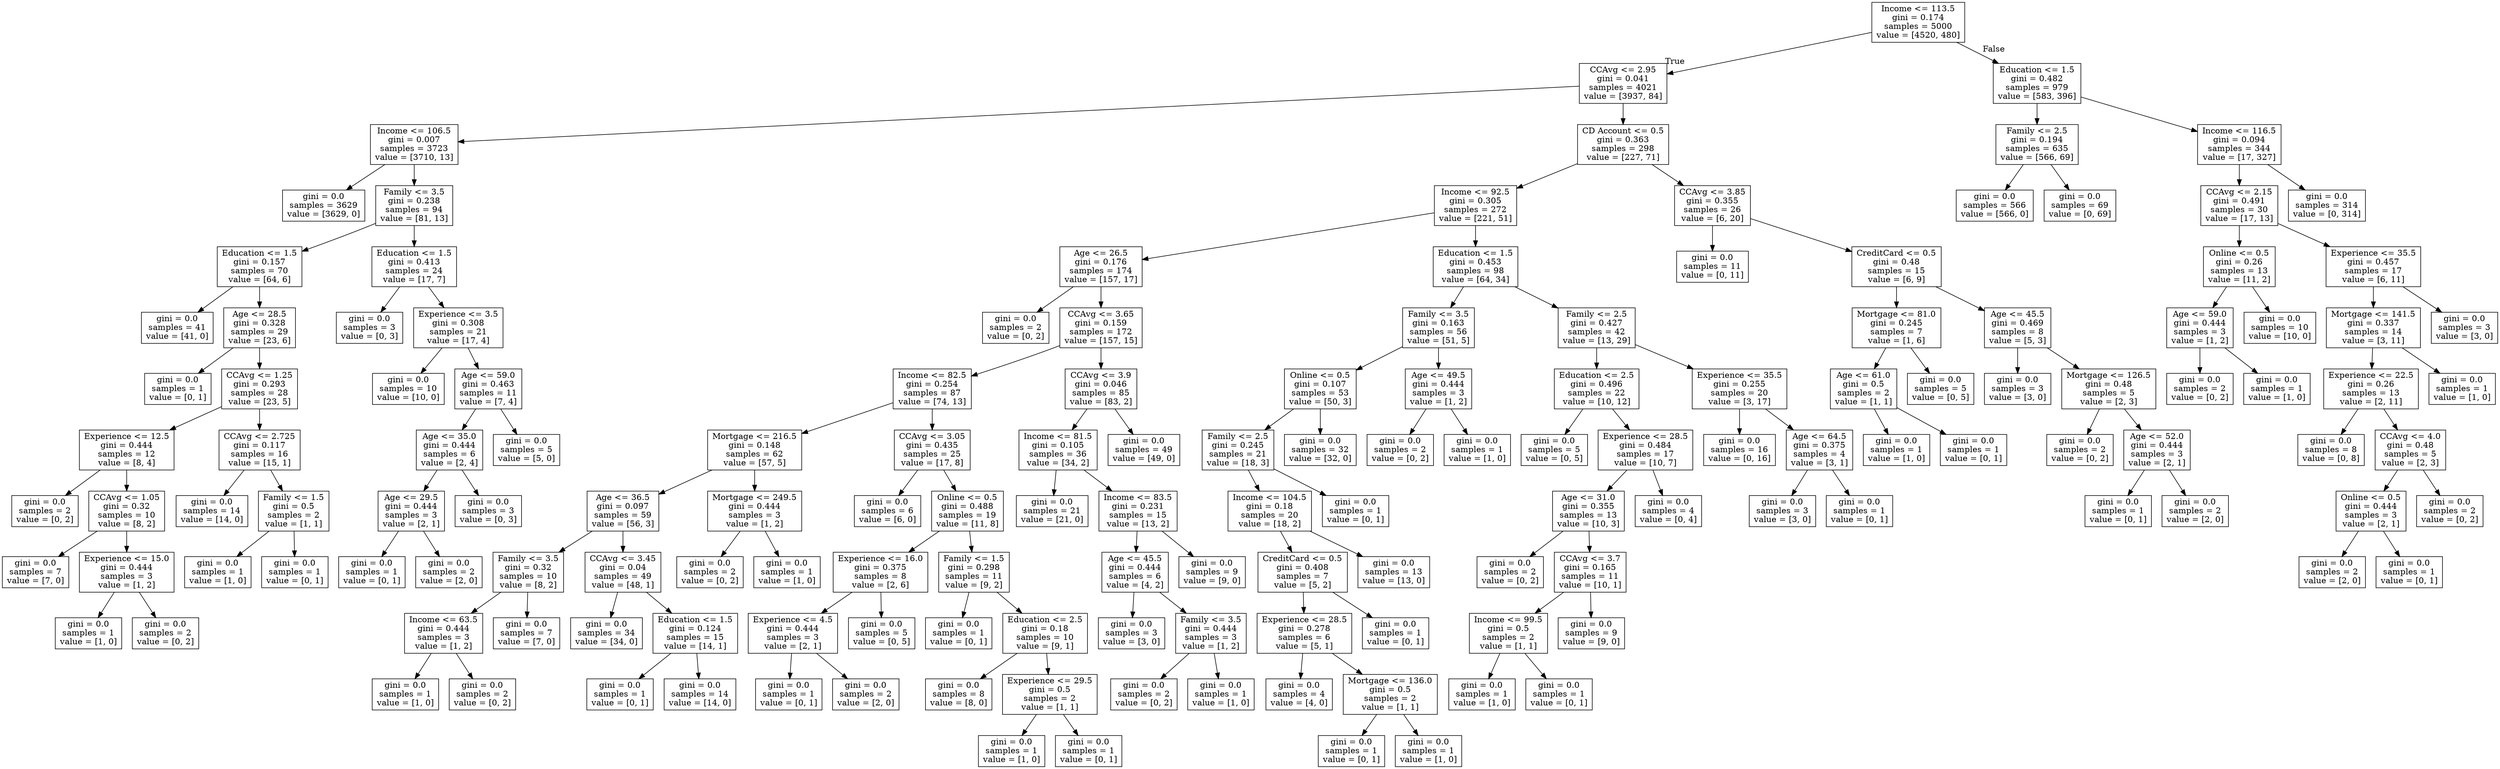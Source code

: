 digraph Tree {
node [shape=box] ;
0 [label="Income <= 113.5\ngini = 0.174\nsamples = 5000\nvalue = [4520, 480]"] ;
1 [label="CCAvg <= 2.95\ngini = 0.041\nsamples = 4021\nvalue = [3937, 84]"] ;
0 -> 1 [labeldistance=2.5, labelangle=45, headlabel="True"] ;
2 [label="Income <= 106.5\ngini = 0.007\nsamples = 3723\nvalue = [3710, 13]"] ;
1 -> 2 ;
3 [label="gini = 0.0\nsamples = 3629\nvalue = [3629, 0]"] ;
2 -> 3 ;
4 [label="Family <= 3.5\ngini = 0.238\nsamples = 94\nvalue = [81, 13]"] ;
2 -> 4 ;
5 [label="Education <= 1.5\ngini = 0.157\nsamples = 70\nvalue = [64, 6]"] ;
4 -> 5 ;
6 [label="gini = 0.0\nsamples = 41\nvalue = [41, 0]"] ;
5 -> 6 ;
7 [label="Age <= 28.5\ngini = 0.328\nsamples = 29\nvalue = [23, 6]"] ;
5 -> 7 ;
8 [label="gini = 0.0\nsamples = 1\nvalue = [0, 1]"] ;
7 -> 8 ;
9 [label="CCAvg <= 1.25\ngini = 0.293\nsamples = 28\nvalue = [23, 5]"] ;
7 -> 9 ;
10 [label="Experience <= 12.5\ngini = 0.444\nsamples = 12\nvalue = [8, 4]"] ;
9 -> 10 ;
11 [label="gini = 0.0\nsamples = 2\nvalue = [0, 2]"] ;
10 -> 11 ;
12 [label="CCAvg <= 1.05\ngini = 0.32\nsamples = 10\nvalue = [8, 2]"] ;
10 -> 12 ;
13 [label="gini = 0.0\nsamples = 7\nvalue = [7, 0]"] ;
12 -> 13 ;
14 [label="Experience <= 15.0\ngini = 0.444\nsamples = 3\nvalue = [1, 2]"] ;
12 -> 14 ;
15 [label="gini = 0.0\nsamples = 1\nvalue = [1, 0]"] ;
14 -> 15 ;
16 [label="gini = 0.0\nsamples = 2\nvalue = [0, 2]"] ;
14 -> 16 ;
17 [label="CCAvg <= 2.725\ngini = 0.117\nsamples = 16\nvalue = [15, 1]"] ;
9 -> 17 ;
18 [label="gini = 0.0\nsamples = 14\nvalue = [14, 0]"] ;
17 -> 18 ;
19 [label="Family <= 1.5\ngini = 0.5\nsamples = 2\nvalue = [1, 1]"] ;
17 -> 19 ;
20 [label="gini = 0.0\nsamples = 1\nvalue = [1, 0]"] ;
19 -> 20 ;
21 [label="gini = 0.0\nsamples = 1\nvalue = [0, 1]"] ;
19 -> 21 ;
22 [label="Education <= 1.5\ngini = 0.413\nsamples = 24\nvalue = [17, 7]"] ;
4 -> 22 ;
23 [label="gini = 0.0\nsamples = 3\nvalue = [0, 3]"] ;
22 -> 23 ;
24 [label="Experience <= 3.5\ngini = 0.308\nsamples = 21\nvalue = [17, 4]"] ;
22 -> 24 ;
25 [label="gini = 0.0\nsamples = 10\nvalue = [10, 0]"] ;
24 -> 25 ;
26 [label="Age <= 59.0\ngini = 0.463\nsamples = 11\nvalue = [7, 4]"] ;
24 -> 26 ;
27 [label="Age <= 35.0\ngini = 0.444\nsamples = 6\nvalue = [2, 4]"] ;
26 -> 27 ;
28 [label="Age <= 29.5\ngini = 0.444\nsamples = 3\nvalue = [2, 1]"] ;
27 -> 28 ;
29 [label="gini = 0.0\nsamples = 1\nvalue = [0, 1]"] ;
28 -> 29 ;
30 [label="gini = 0.0\nsamples = 2\nvalue = [2, 0]"] ;
28 -> 30 ;
31 [label="gini = 0.0\nsamples = 3\nvalue = [0, 3]"] ;
27 -> 31 ;
32 [label="gini = 0.0\nsamples = 5\nvalue = [5, 0]"] ;
26 -> 32 ;
33 [label="CD Account <= 0.5\ngini = 0.363\nsamples = 298\nvalue = [227, 71]"] ;
1 -> 33 ;
34 [label="Income <= 92.5\ngini = 0.305\nsamples = 272\nvalue = [221, 51]"] ;
33 -> 34 ;
35 [label="Age <= 26.5\ngini = 0.176\nsamples = 174\nvalue = [157, 17]"] ;
34 -> 35 ;
36 [label="gini = 0.0\nsamples = 2\nvalue = [0, 2]"] ;
35 -> 36 ;
37 [label="CCAvg <= 3.65\ngini = 0.159\nsamples = 172\nvalue = [157, 15]"] ;
35 -> 37 ;
38 [label="Income <= 82.5\ngini = 0.254\nsamples = 87\nvalue = [74, 13]"] ;
37 -> 38 ;
39 [label="Mortgage <= 216.5\ngini = 0.148\nsamples = 62\nvalue = [57, 5]"] ;
38 -> 39 ;
40 [label="Age <= 36.5\ngini = 0.097\nsamples = 59\nvalue = [56, 3]"] ;
39 -> 40 ;
41 [label="Family <= 3.5\ngini = 0.32\nsamples = 10\nvalue = [8, 2]"] ;
40 -> 41 ;
42 [label="Income <= 63.5\ngini = 0.444\nsamples = 3\nvalue = [1, 2]"] ;
41 -> 42 ;
43 [label="gini = 0.0\nsamples = 1\nvalue = [1, 0]"] ;
42 -> 43 ;
44 [label="gini = 0.0\nsamples = 2\nvalue = [0, 2]"] ;
42 -> 44 ;
45 [label="gini = 0.0\nsamples = 7\nvalue = [7, 0]"] ;
41 -> 45 ;
46 [label="CCAvg <= 3.45\ngini = 0.04\nsamples = 49\nvalue = [48, 1]"] ;
40 -> 46 ;
47 [label="gini = 0.0\nsamples = 34\nvalue = [34, 0]"] ;
46 -> 47 ;
48 [label="Education <= 1.5\ngini = 0.124\nsamples = 15\nvalue = [14, 1]"] ;
46 -> 48 ;
49 [label="gini = 0.0\nsamples = 1\nvalue = [0, 1]"] ;
48 -> 49 ;
50 [label="gini = 0.0\nsamples = 14\nvalue = [14, 0]"] ;
48 -> 50 ;
51 [label="Mortgage <= 249.5\ngini = 0.444\nsamples = 3\nvalue = [1, 2]"] ;
39 -> 51 ;
52 [label="gini = 0.0\nsamples = 2\nvalue = [0, 2]"] ;
51 -> 52 ;
53 [label="gini = 0.0\nsamples = 1\nvalue = [1, 0]"] ;
51 -> 53 ;
54 [label="CCAvg <= 3.05\ngini = 0.435\nsamples = 25\nvalue = [17, 8]"] ;
38 -> 54 ;
55 [label="gini = 0.0\nsamples = 6\nvalue = [6, 0]"] ;
54 -> 55 ;
56 [label="Online <= 0.5\ngini = 0.488\nsamples = 19\nvalue = [11, 8]"] ;
54 -> 56 ;
57 [label="Experience <= 16.0\ngini = 0.375\nsamples = 8\nvalue = [2, 6]"] ;
56 -> 57 ;
58 [label="Experience <= 4.5\ngini = 0.444\nsamples = 3\nvalue = [2, 1]"] ;
57 -> 58 ;
59 [label="gini = 0.0\nsamples = 1\nvalue = [0, 1]"] ;
58 -> 59 ;
60 [label="gini = 0.0\nsamples = 2\nvalue = [2, 0]"] ;
58 -> 60 ;
61 [label="gini = 0.0\nsamples = 5\nvalue = [0, 5]"] ;
57 -> 61 ;
62 [label="Family <= 1.5\ngini = 0.298\nsamples = 11\nvalue = [9, 2]"] ;
56 -> 62 ;
63 [label="gini = 0.0\nsamples = 1\nvalue = [0, 1]"] ;
62 -> 63 ;
64 [label="Education <= 2.5\ngini = 0.18\nsamples = 10\nvalue = [9, 1]"] ;
62 -> 64 ;
65 [label="gini = 0.0\nsamples = 8\nvalue = [8, 0]"] ;
64 -> 65 ;
66 [label="Experience <= 29.5\ngini = 0.5\nsamples = 2\nvalue = [1, 1]"] ;
64 -> 66 ;
67 [label="gini = 0.0\nsamples = 1\nvalue = [1, 0]"] ;
66 -> 67 ;
68 [label="gini = 0.0\nsamples = 1\nvalue = [0, 1]"] ;
66 -> 68 ;
69 [label="CCAvg <= 3.9\ngini = 0.046\nsamples = 85\nvalue = [83, 2]"] ;
37 -> 69 ;
70 [label="Income <= 81.5\ngini = 0.105\nsamples = 36\nvalue = [34, 2]"] ;
69 -> 70 ;
71 [label="gini = 0.0\nsamples = 21\nvalue = [21, 0]"] ;
70 -> 71 ;
72 [label="Income <= 83.5\ngini = 0.231\nsamples = 15\nvalue = [13, 2]"] ;
70 -> 72 ;
73 [label="Age <= 45.5\ngini = 0.444\nsamples = 6\nvalue = [4, 2]"] ;
72 -> 73 ;
74 [label="gini = 0.0\nsamples = 3\nvalue = [3, 0]"] ;
73 -> 74 ;
75 [label="Family <= 3.5\ngini = 0.444\nsamples = 3\nvalue = [1, 2]"] ;
73 -> 75 ;
76 [label="gini = 0.0\nsamples = 2\nvalue = [0, 2]"] ;
75 -> 76 ;
77 [label="gini = 0.0\nsamples = 1\nvalue = [1, 0]"] ;
75 -> 77 ;
78 [label="gini = 0.0\nsamples = 9\nvalue = [9, 0]"] ;
72 -> 78 ;
79 [label="gini = 0.0\nsamples = 49\nvalue = [49, 0]"] ;
69 -> 79 ;
80 [label="Education <= 1.5\ngini = 0.453\nsamples = 98\nvalue = [64, 34]"] ;
34 -> 80 ;
81 [label="Family <= 3.5\ngini = 0.163\nsamples = 56\nvalue = [51, 5]"] ;
80 -> 81 ;
82 [label="Online <= 0.5\ngini = 0.107\nsamples = 53\nvalue = [50, 3]"] ;
81 -> 82 ;
83 [label="Family <= 2.5\ngini = 0.245\nsamples = 21\nvalue = [18, 3]"] ;
82 -> 83 ;
84 [label="Income <= 104.5\ngini = 0.18\nsamples = 20\nvalue = [18, 2]"] ;
83 -> 84 ;
85 [label="CreditCard <= 0.5\ngini = 0.408\nsamples = 7\nvalue = [5, 2]"] ;
84 -> 85 ;
86 [label="Experience <= 28.5\ngini = 0.278\nsamples = 6\nvalue = [5, 1]"] ;
85 -> 86 ;
87 [label="gini = 0.0\nsamples = 4\nvalue = [4, 0]"] ;
86 -> 87 ;
88 [label="Mortgage <= 136.0\ngini = 0.5\nsamples = 2\nvalue = [1, 1]"] ;
86 -> 88 ;
89 [label="gini = 0.0\nsamples = 1\nvalue = [0, 1]"] ;
88 -> 89 ;
90 [label="gini = 0.0\nsamples = 1\nvalue = [1, 0]"] ;
88 -> 90 ;
91 [label="gini = 0.0\nsamples = 1\nvalue = [0, 1]"] ;
85 -> 91 ;
92 [label="gini = 0.0\nsamples = 13\nvalue = [13, 0]"] ;
84 -> 92 ;
93 [label="gini = 0.0\nsamples = 1\nvalue = [0, 1]"] ;
83 -> 93 ;
94 [label="gini = 0.0\nsamples = 32\nvalue = [32, 0]"] ;
82 -> 94 ;
95 [label="Age <= 49.5\ngini = 0.444\nsamples = 3\nvalue = [1, 2]"] ;
81 -> 95 ;
96 [label="gini = 0.0\nsamples = 2\nvalue = [0, 2]"] ;
95 -> 96 ;
97 [label="gini = 0.0\nsamples = 1\nvalue = [1, 0]"] ;
95 -> 97 ;
98 [label="Family <= 2.5\ngini = 0.427\nsamples = 42\nvalue = [13, 29]"] ;
80 -> 98 ;
99 [label="Education <= 2.5\ngini = 0.496\nsamples = 22\nvalue = [10, 12]"] ;
98 -> 99 ;
100 [label="gini = 0.0\nsamples = 5\nvalue = [0, 5]"] ;
99 -> 100 ;
101 [label="Experience <= 28.5\ngini = 0.484\nsamples = 17\nvalue = [10, 7]"] ;
99 -> 101 ;
102 [label="Age <= 31.0\ngini = 0.355\nsamples = 13\nvalue = [10, 3]"] ;
101 -> 102 ;
103 [label="gini = 0.0\nsamples = 2\nvalue = [0, 2]"] ;
102 -> 103 ;
104 [label="CCAvg <= 3.7\ngini = 0.165\nsamples = 11\nvalue = [10, 1]"] ;
102 -> 104 ;
105 [label="Income <= 99.5\ngini = 0.5\nsamples = 2\nvalue = [1, 1]"] ;
104 -> 105 ;
106 [label="gini = 0.0\nsamples = 1\nvalue = [1, 0]"] ;
105 -> 106 ;
107 [label="gini = 0.0\nsamples = 1\nvalue = [0, 1]"] ;
105 -> 107 ;
108 [label="gini = 0.0\nsamples = 9\nvalue = [9, 0]"] ;
104 -> 108 ;
109 [label="gini = 0.0\nsamples = 4\nvalue = [0, 4]"] ;
101 -> 109 ;
110 [label="Experience <= 35.5\ngini = 0.255\nsamples = 20\nvalue = [3, 17]"] ;
98 -> 110 ;
111 [label="gini = 0.0\nsamples = 16\nvalue = [0, 16]"] ;
110 -> 111 ;
112 [label="Age <= 64.5\ngini = 0.375\nsamples = 4\nvalue = [3, 1]"] ;
110 -> 112 ;
113 [label="gini = 0.0\nsamples = 3\nvalue = [3, 0]"] ;
112 -> 113 ;
114 [label="gini = 0.0\nsamples = 1\nvalue = [0, 1]"] ;
112 -> 114 ;
115 [label="CCAvg <= 3.85\ngini = 0.355\nsamples = 26\nvalue = [6, 20]"] ;
33 -> 115 ;
116 [label="gini = 0.0\nsamples = 11\nvalue = [0, 11]"] ;
115 -> 116 ;
117 [label="CreditCard <= 0.5\ngini = 0.48\nsamples = 15\nvalue = [6, 9]"] ;
115 -> 117 ;
118 [label="Mortgage <= 81.0\ngini = 0.245\nsamples = 7\nvalue = [1, 6]"] ;
117 -> 118 ;
119 [label="Age <= 61.0\ngini = 0.5\nsamples = 2\nvalue = [1, 1]"] ;
118 -> 119 ;
120 [label="gini = 0.0\nsamples = 1\nvalue = [1, 0]"] ;
119 -> 120 ;
121 [label="gini = 0.0\nsamples = 1\nvalue = [0, 1]"] ;
119 -> 121 ;
122 [label="gini = 0.0\nsamples = 5\nvalue = [0, 5]"] ;
118 -> 122 ;
123 [label="Age <= 45.5\ngini = 0.469\nsamples = 8\nvalue = [5, 3]"] ;
117 -> 123 ;
124 [label="gini = 0.0\nsamples = 3\nvalue = [3, 0]"] ;
123 -> 124 ;
125 [label="Mortgage <= 126.5\ngini = 0.48\nsamples = 5\nvalue = [2, 3]"] ;
123 -> 125 ;
126 [label="gini = 0.0\nsamples = 2\nvalue = [0, 2]"] ;
125 -> 126 ;
127 [label="Age <= 52.0\ngini = 0.444\nsamples = 3\nvalue = [2, 1]"] ;
125 -> 127 ;
128 [label="gini = 0.0\nsamples = 1\nvalue = [0, 1]"] ;
127 -> 128 ;
129 [label="gini = 0.0\nsamples = 2\nvalue = [2, 0]"] ;
127 -> 129 ;
130 [label="Education <= 1.5\ngini = 0.482\nsamples = 979\nvalue = [583, 396]"] ;
0 -> 130 [labeldistance=2.5, labelangle=-45, headlabel="False"] ;
131 [label="Family <= 2.5\ngini = 0.194\nsamples = 635\nvalue = [566, 69]"] ;
130 -> 131 ;
132 [label="gini = 0.0\nsamples = 566\nvalue = [566, 0]"] ;
131 -> 132 ;
133 [label="gini = 0.0\nsamples = 69\nvalue = [0, 69]"] ;
131 -> 133 ;
134 [label="Income <= 116.5\ngini = 0.094\nsamples = 344\nvalue = [17, 327]"] ;
130 -> 134 ;
135 [label="CCAvg <= 2.15\ngini = 0.491\nsamples = 30\nvalue = [17, 13]"] ;
134 -> 135 ;
136 [label="Online <= 0.5\ngini = 0.26\nsamples = 13\nvalue = [11, 2]"] ;
135 -> 136 ;
137 [label="Age <= 59.0\ngini = 0.444\nsamples = 3\nvalue = [1, 2]"] ;
136 -> 137 ;
138 [label="gini = 0.0\nsamples = 2\nvalue = [0, 2]"] ;
137 -> 138 ;
139 [label="gini = 0.0\nsamples = 1\nvalue = [1, 0]"] ;
137 -> 139 ;
140 [label="gini = 0.0\nsamples = 10\nvalue = [10, 0]"] ;
136 -> 140 ;
141 [label="Experience <= 35.5\ngini = 0.457\nsamples = 17\nvalue = [6, 11]"] ;
135 -> 141 ;
142 [label="Mortgage <= 141.5\ngini = 0.337\nsamples = 14\nvalue = [3, 11]"] ;
141 -> 142 ;
143 [label="Experience <= 22.5\ngini = 0.26\nsamples = 13\nvalue = [2, 11]"] ;
142 -> 143 ;
144 [label="gini = 0.0\nsamples = 8\nvalue = [0, 8]"] ;
143 -> 144 ;
145 [label="CCAvg <= 4.0\ngini = 0.48\nsamples = 5\nvalue = [2, 3]"] ;
143 -> 145 ;
146 [label="Online <= 0.5\ngini = 0.444\nsamples = 3\nvalue = [2, 1]"] ;
145 -> 146 ;
147 [label="gini = 0.0\nsamples = 2\nvalue = [2, 0]"] ;
146 -> 147 ;
148 [label="gini = 0.0\nsamples = 1\nvalue = [0, 1]"] ;
146 -> 148 ;
149 [label="gini = 0.0\nsamples = 2\nvalue = [0, 2]"] ;
145 -> 149 ;
150 [label="gini = 0.0\nsamples = 1\nvalue = [1, 0]"] ;
142 -> 150 ;
151 [label="gini = 0.0\nsamples = 3\nvalue = [3, 0]"] ;
141 -> 151 ;
152 [label="gini = 0.0\nsamples = 314\nvalue = [0, 314]"] ;
134 -> 152 ;
}